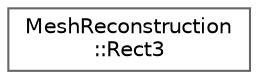 digraph "类继承关系图"
{
 // INTERACTIVE_SVG=YES
 // LATEX_PDF_SIZE
  bgcolor="transparent";
  edge [fontname=Helvetica,fontsize=10,labelfontname=Helvetica,labelfontsize=10];
  node [fontname=Helvetica,fontsize=10,shape=box,height=0.2,width=0.4];
  rankdir="LR";
  Node0 [id="Node000000",label="MeshReconstruction\l::Rect3",height=0.2,width=0.4,color="grey40", fillcolor="white", style="filled",URL="$db/d5b/structMeshReconstruction_1_1Rect3.html",tooltip=" "];
}

